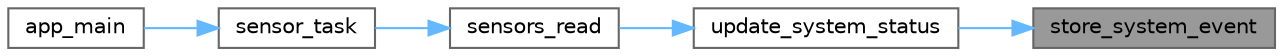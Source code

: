 digraph "store_system_event"
{
 // LATEX_PDF_SIZE
  bgcolor="transparent";
  edge [fontname=Helvetica,fontsize=10,labelfontname=Helvetica,labelfontsize=10];
  node [fontname=Helvetica,fontsize=10,shape=box,height=0.2,width=0.4];
  rankdir="RL";
  Node1 [id="Node000001",label="store_system_event",height=0.2,width=0.4,color="gray40", fillcolor="grey60", style="filled", fontcolor="black",tooltip="Stores a system event in the event log."];
  Node1 -> Node2 [id="edge1_Node000001_Node000002",dir="back",color="steelblue1",style="solid",tooltip=" "];
  Node2 [id="Node000002",label="update_system_status",height=0.2,width=0.4,color="grey40", fillcolor="white", style="filled",URL="$system_8c.html#a012f23b509b22ea369b2f708e3d15330",tooltip="Updates the system status based on sensor data."];
  Node2 -> Node3 [id="edge2_Node000002_Node000003",dir="back",color="steelblue1",style="solid",tooltip=" "];
  Node3 [id="Node000003",label="sensors_read",height=0.2,width=0.4,color="grey40", fillcolor="white", style="filled",URL="$sensors_8c.html#a9456bf17ccbaf37989d9a869c891a294",tooltip="Read sensor data. This function reads the current values from the pressure and temperature sensors...."];
  Node3 -> Node4 [id="edge3_Node000003_Node000004",dir="back",color="steelblue1",style="solid",tooltip=" "];
  Node4 [id="Node000004",label="sensor_task",height=0.2,width=0.4,color="grey40", fillcolor="white", style="filled",URL="$tasks_8c.html#adc13c768c3882c534ba57bad636776ce",tooltip="Wrapper function for the sensor task."];
  Node4 -> Node5 [id="edge4_Node000004_Node000005",dir="back",color="steelblue1",style="solid",tooltip=" "];
  Node5 [id="Node000005",label="app_main",height=0.2,width=0.4,color="grey40", fillcolor="white", style="filled",URL="$main_8c.html#a630544a7f0a2cc40d8a7fefab7e2fe70",tooltip=" "];
}
